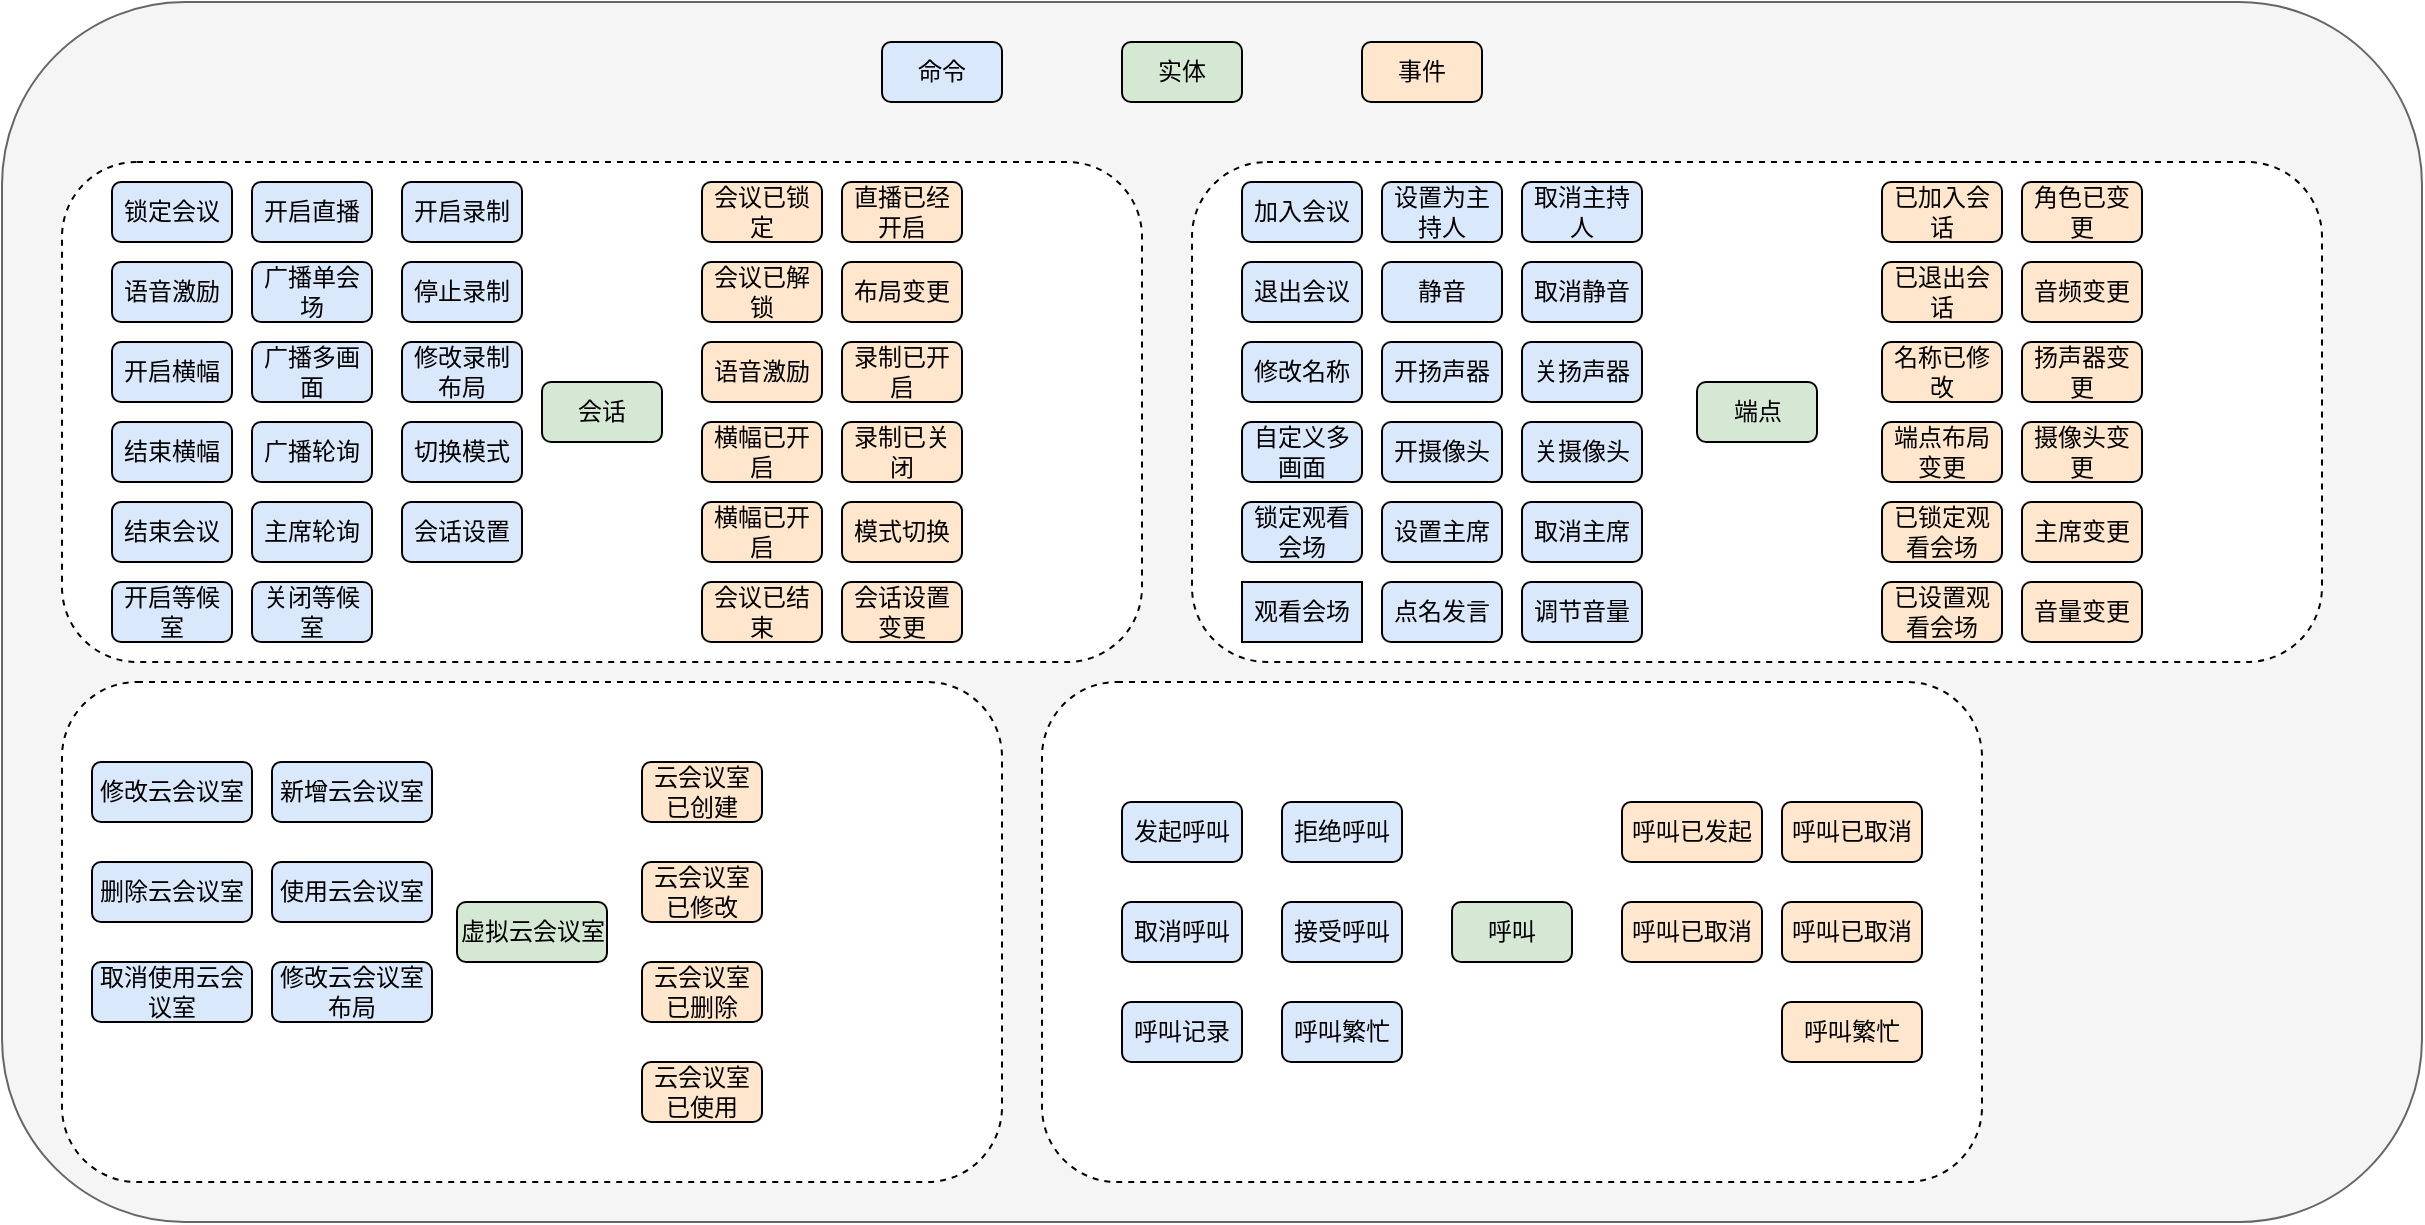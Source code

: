 <mxfile version="22.1.5" type="github">
  <diagram name="第 1 页" id="F8G9IjPi7zZ8u7NGzZ_l">
    <mxGraphModel dx="1434" dy="798" grid="1" gridSize="10" guides="1" tooltips="1" connect="1" arrows="1" fold="1" page="1" pageScale="1" pageWidth="827" pageHeight="1169" math="0" shadow="0">
      <root>
        <mxCell id="0" />
        <mxCell id="1" parent="0" />
        <mxCell id="F3BD_HIC9iNXqmE_US1k-1" value="" style="rounded=1;whiteSpace=wrap;html=1;fillColor=#f5f5f5;fontColor=#333333;strokeColor=#666666;glass=0;shadow=0;" parent="1" vertex="1">
          <mxGeometry x="50" y="50" width="1210" height="610" as="geometry" />
        </mxCell>
        <mxCell id="F3BD_HIC9iNXqmE_US1k-2" value="" style="rounded=1;whiteSpace=wrap;html=1;dashed=1;glass=0;shadow=0;strokeColor=default;fontFamily=Comic Sans MS;labelBackgroundColor=none;labelBorderColor=none;" parent="1" vertex="1">
          <mxGeometry x="80" y="130" width="540" height="250" as="geometry" />
        </mxCell>
        <mxCell id="F3BD_HIC9iNXqmE_US1k-4" value="会话" style="rounded=1;whiteSpace=wrap;html=1;fontFamily=Comic Sans MS;fillColor=#d5e8d4;strokeColor=default;glass=0;shadow=0;labelBackgroundColor=none;labelBorderColor=none;" parent="1" vertex="1">
          <mxGeometry x="320" y="240" width="60" height="30" as="geometry" />
        </mxCell>
        <mxCell id="F3BD_HIC9iNXqmE_US1k-8" value="" style="rounded=1;whiteSpace=wrap;html=1;dashed=1;glass=0;shadow=0;strokeColor=default;fontFamily=Comic Sans MS;labelBackgroundColor=none;labelBorderColor=none;" parent="1" vertex="1">
          <mxGeometry x="645" y="130" width="565" height="250" as="geometry" />
        </mxCell>
        <mxCell id="F3BD_HIC9iNXqmE_US1k-9" value="端点" style="rounded=1;whiteSpace=wrap;html=1;fontFamily=Comic Sans MS;fillColor=#d5e8d4;strokeColor=default;glass=0;shadow=0;labelBackgroundColor=none;labelBorderColor=none;" parent="1" vertex="1">
          <mxGeometry x="897.5" y="240" width="60" height="30" as="geometry" />
        </mxCell>
        <mxCell id="F3BD_HIC9iNXqmE_US1k-10" value="" style="rounded=1;whiteSpace=wrap;html=1;dashed=1;glass=0;shadow=0;strokeColor=default;fontFamily=Comic Sans MS;labelBackgroundColor=none;labelBorderColor=none;" parent="1" vertex="1">
          <mxGeometry x="80" y="390" width="470" height="250" as="geometry" />
        </mxCell>
        <mxCell id="F3BD_HIC9iNXqmE_US1k-11" value="" style="rounded=1;whiteSpace=wrap;html=1;dashed=1;glass=0;shadow=0;strokeColor=default;fontFamily=Comic Sans MS;labelBackgroundColor=none;labelBorderColor=none;" parent="1" vertex="1">
          <mxGeometry x="570" y="390" width="470" height="250" as="geometry" />
        </mxCell>
        <mxCell id="F3BD_HIC9iNXqmE_US1k-12" value="虚拟云会议室" style="rounded=1;whiteSpace=wrap;html=1;fontFamily=Comic Sans MS;fillColor=#d5e8d4;strokeColor=default;glass=0;shadow=0;labelBackgroundColor=none;labelBorderColor=none;" parent="1" vertex="1">
          <mxGeometry x="277.5" y="500" width="75" height="30" as="geometry" />
        </mxCell>
        <mxCell id="F3BD_HIC9iNXqmE_US1k-13" value="呼叫" style="rounded=1;whiteSpace=wrap;html=1;fontFamily=Comic Sans MS;fillColor=#d5e8d4;strokeColor=default;glass=0;shadow=0;labelBackgroundColor=none;labelBorderColor=none;" parent="1" vertex="1">
          <mxGeometry x="775" y="500" width="60" height="30" as="geometry" />
        </mxCell>
        <mxCell id="F3BD_HIC9iNXqmE_US1k-14" value="锁定会议" style="rounded=1;whiteSpace=wrap;html=1;fontFamily=Comic Sans MS;fillColor=#dae8fc;strokeColor=default;glass=0;shadow=0;labelBackgroundColor=none;labelBorderColor=none;" parent="1" vertex="1">
          <mxGeometry x="105" y="140" width="60" height="30" as="geometry" />
        </mxCell>
        <mxCell id="F3BD_HIC9iNXqmE_US1k-15" value="发起呼叫" style="rounded=1;whiteSpace=wrap;html=1;fontFamily=Comic Sans MS;fillColor=#dae8fc;strokeColor=default;glass=0;shadow=0;labelBackgroundColor=none;labelBorderColor=none;" parent="1" vertex="1">
          <mxGeometry x="610" y="450" width="60" height="30" as="geometry" />
        </mxCell>
        <mxCell id="F3BD_HIC9iNXqmE_US1k-18" value="取消呼叫" style="rounded=1;whiteSpace=wrap;html=1;fontFamily=Comic Sans MS;fillColor=#dae8fc;strokeColor=default;glass=0;shadow=0;labelBackgroundColor=none;labelBorderColor=none;" parent="1" vertex="1">
          <mxGeometry x="610" y="500" width="60" height="30" as="geometry" />
        </mxCell>
        <mxCell id="F3BD_HIC9iNXqmE_US1k-19" value="呼叫记录" style="rounded=1;whiteSpace=wrap;html=1;fontFamily=Comic Sans MS;fillColor=#dae8fc;strokeColor=default;glass=0;shadow=0;labelBackgroundColor=none;labelBorderColor=none;" parent="1" vertex="1">
          <mxGeometry x="610" y="550" width="60" height="30" as="geometry" />
        </mxCell>
        <mxCell id="F3BD_HIC9iNXqmE_US1k-21" value="拒绝呼叫" style="rounded=1;whiteSpace=wrap;html=1;fontFamily=Comic Sans MS;fillColor=#dae8fc;strokeColor=default;glass=0;shadow=0;labelBackgroundColor=none;labelBorderColor=none;" parent="1" vertex="1">
          <mxGeometry x="690" y="450" width="60" height="30" as="geometry" />
        </mxCell>
        <mxCell id="F3BD_HIC9iNXqmE_US1k-22" value="接受呼叫" style="rounded=1;whiteSpace=wrap;html=1;fontFamily=Comic Sans MS;fillColor=#dae8fc;strokeColor=default;glass=0;shadow=0;labelBackgroundColor=none;labelBorderColor=none;" parent="1" vertex="1">
          <mxGeometry x="690" y="500" width="60" height="30" as="geometry" />
        </mxCell>
        <mxCell id="F3BD_HIC9iNXqmE_US1k-23" value="呼叫繁忙" style="rounded=1;whiteSpace=wrap;html=1;fontFamily=Comic Sans MS;fillColor=#dae8fc;strokeColor=default;glass=0;shadow=0;labelBackgroundColor=none;labelBorderColor=none;" parent="1" vertex="1">
          <mxGeometry x="690" y="550" width="60" height="30" as="geometry" />
        </mxCell>
        <mxCell id="F3BD_HIC9iNXqmE_US1k-24" value="呼叫已发起" style="rounded=1;whiteSpace=wrap;html=1;fontFamily=Comic Sans MS;fillColor=#ffe6cc;strokeColor=default;glass=0;shadow=0;labelBackgroundColor=none;labelBorderColor=none;" parent="1" vertex="1">
          <mxGeometry x="860" y="450" width="70" height="30" as="geometry" />
        </mxCell>
        <mxCell id="F3BD_HIC9iNXqmE_US1k-25" value="呼叫已取消" style="rounded=1;whiteSpace=wrap;html=1;fontFamily=Comic Sans MS;fillColor=#ffe6cc;strokeColor=default;glass=0;shadow=0;labelBackgroundColor=none;labelBorderColor=none;" parent="1" vertex="1">
          <mxGeometry x="860" y="500" width="70" height="30" as="geometry" />
        </mxCell>
        <mxCell id="F3BD_HIC9iNXqmE_US1k-26" value="呼叫繁忙" style="rounded=1;whiteSpace=wrap;html=1;fontFamily=Comic Sans MS;fillColor=#ffe6cc;strokeColor=default;glass=0;shadow=0;labelBackgroundColor=none;labelBorderColor=none;" parent="1" vertex="1">
          <mxGeometry x="940" y="550" width="70" height="30" as="geometry" />
        </mxCell>
        <mxCell id="F3BD_HIC9iNXqmE_US1k-27" value="呼叫已取消" style="rounded=1;whiteSpace=wrap;html=1;fontFamily=Comic Sans MS;fillColor=#ffe6cc;strokeColor=default;glass=0;shadow=0;labelBackgroundColor=none;labelBorderColor=none;" parent="1" vertex="1">
          <mxGeometry x="940" y="450" width="70" height="30" as="geometry" />
        </mxCell>
        <mxCell id="F3BD_HIC9iNXqmE_US1k-28" value="呼叫已取消" style="rounded=1;whiteSpace=wrap;html=1;fontFamily=Comic Sans MS;fillColor=#ffe6cc;strokeColor=default;glass=0;shadow=0;labelBackgroundColor=none;labelBorderColor=none;" parent="1" vertex="1">
          <mxGeometry x="940" y="500" width="70" height="30" as="geometry" />
        </mxCell>
        <mxCell id="F3BD_HIC9iNXqmE_US1k-29" value="命令" style="rounded=1;whiteSpace=wrap;html=1;fontFamily=Comic Sans MS;fillColor=#dae8fc;strokeColor=default;glass=0;shadow=0;labelBackgroundColor=none;labelBorderColor=none;" parent="1" vertex="1">
          <mxGeometry x="490" y="70" width="60" height="30" as="geometry" />
        </mxCell>
        <mxCell id="F3BD_HIC9iNXqmE_US1k-30" value="实体" style="rounded=1;whiteSpace=wrap;html=1;fontFamily=Comic Sans MS;fillColor=#d5e8d4;strokeColor=default;glass=0;shadow=0;labelBackgroundColor=none;labelBorderColor=none;" parent="1" vertex="1">
          <mxGeometry x="610" y="70" width="60" height="30" as="geometry" />
        </mxCell>
        <mxCell id="F3BD_HIC9iNXqmE_US1k-31" value="事件" style="rounded=1;whiteSpace=wrap;html=1;fontFamily=Comic Sans MS;fillColor=#ffe6cc;strokeColor=default;glass=0;shadow=0;labelBackgroundColor=none;labelBorderColor=none;" parent="1" vertex="1">
          <mxGeometry x="730" y="70" width="60" height="30" as="geometry" />
        </mxCell>
        <mxCell id="F3BD_HIC9iNXqmE_US1k-33" value="静音" style="rounded=1;whiteSpace=wrap;html=1;fontFamily=Comic Sans MS;fillColor=#dae8fc;strokeColor=default;glass=0;shadow=0;labelBackgroundColor=none;labelBorderColor=none;" parent="1" vertex="1">
          <mxGeometry x="740" y="180" width="60" height="30" as="geometry" />
        </mxCell>
        <mxCell id="F3BD_HIC9iNXqmE_US1k-34" value="取消静音" style="rounded=1;whiteSpace=wrap;html=1;fontFamily=Comic Sans MS;fillColor=#dae8fc;strokeColor=default;glass=0;shadow=0;labelBackgroundColor=none;labelBorderColor=none;" parent="1" vertex="1">
          <mxGeometry x="810" y="180" width="60" height="30" as="geometry" />
        </mxCell>
        <mxCell id="F3BD_HIC9iNXqmE_US1k-35" value="开扬声器" style="rounded=1;whiteSpace=wrap;html=1;fontFamily=Comic Sans MS;fillColor=#dae8fc;strokeColor=default;glass=0;shadow=0;labelBackgroundColor=none;labelBorderColor=none;" parent="1" vertex="1">
          <mxGeometry x="740" y="220" width="60" height="30" as="geometry" />
        </mxCell>
        <mxCell id="F3BD_HIC9iNXqmE_US1k-36" value="关扬声器" style="rounded=1;whiteSpace=wrap;html=1;fontFamily=Comic Sans MS;fillColor=#dae8fc;strokeColor=default;glass=0;shadow=0;labelBackgroundColor=none;labelBorderColor=none;" parent="1" vertex="1">
          <mxGeometry x="810" y="220" width="60" height="30" as="geometry" />
        </mxCell>
        <mxCell id="F3BD_HIC9iNXqmE_US1k-37" value="开摄像头" style="rounded=1;whiteSpace=wrap;html=1;fontFamily=Comic Sans MS;fillColor=#dae8fc;strokeColor=default;glass=0;shadow=0;labelBackgroundColor=none;labelBorderColor=none;" parent="1" vertex="1">
          <mxGeometry x="740" y="260" width="60" height="30" as="geometry" />
        </mxCell>
        <mxCell id="F3BD_HIC9iNXqmE_US1k-38" value="关摄像头" style="rounded=1;whiteSpace=wrap;html=1;fontFamily=Comic Sans MS;fillColor=#dae8fc;strokeColor=default;glass=0;shadow=0;labelBackgroundColor=none;labelBorderColor=none;" parent="1" vertex="1">
          <mxGeometry x="810" y="260" width="60" height="30" as="geometry" />
        </mxCell>
        <mxCell id="F3BD_HIC9iNXqmE_US1k-39" value="语音激励" style="rounded=1;whiteSpace=wrap;html=1;fontFamily=Comic Sans MS;fillColor=#dae8fc;strokeColor=default;glass=0;shadow=0;labelBackgroundColor=none;labelBorderColor=none;" parent="1" vertex="1">
          <mxGeometry x="105" y="180" width="60" height="30" as="geometry" />
        </mxCell>
        <mxCell id="F3BD_HIC9iNXqmE_US1k-40" value="广播单会场" style="rounded=1;whiteSpace=wrap;html=1;fontFamily=Comic Sans MS;fillColor=#dae8fc;strokeColor=default;glass=0;shadow=0;labelBackgroundColor=none;labelBorderColor=none;" parent="1" vertex="1">
          <mxGeometry x="175" y="180" width="60" height="30" as="geometry" />
        </mxCell>
        <mxCell id="F3BD_HIC9iNXqmE_US1k-41" value="会话设置" style="rounded=1;whiteSpace=wrap;html=1;fontFamily=Comic Sans MS;fillColor=#dae8fc;strokeColor=default;glass=0;shadow=0;labelBackgroundColor=none;labelBorderColor=none;" parent="1" vertex="1">
          <mxGeometry x="250" y="300" width="60" height="30" as="geometry" />
        </mxCell>
        <mxCell id="F3BD_HIC9iNXqmE_US1k-42" value="开启横幅" style="rounded=1;whiteSpace=wrap;html=1;fontFamily=Comic Sans MS;fillColor=#dae8fc;strokeColor=default;glass=0;shadow=0;labelBackgroundColor=none;labelBorderColor=none;" parent="1" vertex="1">
          <mxGeometry x="105" y="220" width="60" height="30" as="geometry" />
        </mxCell>
        <mxCell id="F3BD_HIC9iNXqmE_US1k-43" value="开启录制" style="rounded=1;whiteSpace=wrap;html=1;fontFamily=Comic Sans MS;fillColor=#dae8fc;strokeColor=default;glass=0;shadow=0;labelBackgroundColor=none;labelBorderColor=none;" parent="1" vertex="1">
          <mxGeometry x="250" y="140" width="60" height="30" as="geometry" />
        </mxCell>
        <mxCell id="F3BD_HIC9iNXqmE_US1k-44" value="结束会议" style="rounded=1;whiteSpace=wrap;html=1;fontFamily=Comic Sans MS;fillColor=#dae8fc;strokeColor=default;glass=0;shadow=0;labelBackgroundColor=none;labelBorderColor=none;" parent="1" vertex="1">
          <mxGeometry x="105" y="300" width="60" height="30" as="geometry" />
        </mxCell>
        <mxCell id="F3BD_HIC9iNXqmE_US1k-45" value="设置主席" style="rounded=1;whiteSpace=wrap;html=1;fontFamily=Comic Sans MS;fillColor=#dae8fc;strokeColor=default;glass=0;shadow=0;labelBackgroundColor=none;labelBorderColor=none;" parent="1" vertex="1">
          <mxGeometry x="740" y="300" width="60" height="30" as="geometry" />
        </mxCell>
        <mxCell id="F3BD_HIC9iNXqmE_US1k-46" value="取消主席" style="rounded=1;whiteSpace=wrap;html=1;fontFamily=Comic Sans MS;fillColor=#dae8fc;strokeColor=default;glass=0;shadow=0;labelBackgroundColor=none;labelBorderColor=none;" parent="1" vertex="1">
          <mxGeometry x="810" y="300" width="60" height="30" as="geometry" />
        </mxCell>
        <mxCell id="F3BD_HIC9iNXqmE_US1k-47" value="点名发言" style="rounded=1;whiteSpace=wrap;html=1;fontFamily=Comic Sans MS;fillColor=#dae8fc;strokeColor=default;glass=0;shadow=0;labelBackgroundColor=none;labelBorderColor=none;" parent="1" vertex="1">
          <mxGeometry x="740" y="340" width="60" height="30" as="geometry" />
        </mxCell>
        <mxCell id="F3BD_HIC9iNXqmE_US1k-48" value="观看会场" style="rounded=1;whiteSpace=wrap;html=1;fontFamily=Comic Sans MS;fillColor=#dae8fc;strokeColor=default;arcSize=0;glass=0;shadow=0;labelBackgroundColor=none;labelBorderColor=none;" parent="1" vertex="1">
          <mxGeometry x="670" y="340" width="60" height="30" as="geometry" />
        </mxCell>
        <mxCell id="F3BD_HIC9iNXqmE_US1k-49" value="设置为主持人" style="rounded=1;whiteSpace=wrap;html=1;fontFamily=Comic Sans MS;fillColor=#dae8fc;strokeColor=default;glass=0;shadow=0;labelBackgroundColor=none;labelBorderColor=none;" parent="1" vertex="1">
          <mxGeometry x="740" y="140" width="60" height="30" as="geometry" />
        </mxCell>
        <mxCell id="F3BD_HIC9iNXqmE_US1k-50" value="取消主持人" style="rounded=1;whiteSpace=wrap;html=1;fontFamily=Comic Sans MS;fillColor=#dae8fc;strokeColor=default;glass=0;shadow=0;labelBackgroundColor=none;labelBorderColor=none;" parent="1" vertex="1">
          <mxGeometry x="810" y="140" width="60" height="30" as="geometry" />
        </mxCell>
        <mxCell id="F3BD_HIC9iNXqmE_US1k-52" value="加入会议" style="rounded=1;whiteSpace=wrap;html=1;fontFamily=Comic Sans MS;fillColor=#dae8fc;strokeColor=default;glass=0;shadow=0;labelBackgroundColor=none;labelBorderColor=none;" parent="1" vertex="1">
          <mxGeometry x="670" y="140" width="60" height="30" as="geometry" />
        </mxCell>
        <mxCell id="F3BD_HIC9iNXqmE_US1k-53" value="退出会议" style="rounded=1;whiteSpace=wrap;html=1;fontFamily=Comic Sans MS;fillColor=#dae8fc;strokeColor=default;glass=0;shadow=0;labelBackgroundColor=none;labelBorderColor=none;" parent="1" vertex="1">
          <mxGeometry x="670" y="180" width="60" height="30" as="geometry" />
        </mxCell>
        <mxCell id="F3BD_HIC9iNXqmE_US1k-54" value="修改名称" style="rounded=1;whiteSpace=wrap;html=1;fontFamily=Comic Sans MS;fillColor=#dae8fc;strokeColor=default;glass=0;shadow=0;labelBackgroundColor=none;labelBorderColor=none;" parent="1" vertex="1">
          <mxGeometry x="670" y="220" width="60" height="30" as="geometry" />
        </mxCell>
        <mxCell id="F3BD_HIC9iNXqmE_US1k-55" value="自定义多画面" style="rounded=1;whiteSpace=wrap;html=1;fontFamily=Comic Sans MS;fillColor=#dae8fc;strokeColor=default;glass=0;shadow=0;labelBackgroundColor=none;labelBorderColor=none;" parent="1" vertex="1">
          <mxGeometry x="670" y="260" width="60" height="30" as="geometry" />
        </mxCell>
        <mxCell id="F3BD_HIC9iNXqmE_US1k-57" value="广播多画面" style="rounded=1;whiteSpace=wrap;html=1;fontFamily=Comic Sans MS;fillColor=#dae8fc;strokeColor=default;glass=0;shadow=0;labelBackgroundColor=none;labelBorderColor=none;" parent="1" vertex="1">
          <mxGeometry x="175" y="220" width="60" height="30" as="geometry" />
        </mxCell>
        <mxCell id="F3BD_HIC9iNXqmE_US1k-58" value="广播轮询" style="rounded=1;whiteSpace=wrap;html=1;fontFamily=Comic Sans MS;fillColor=#dae8fc;strokeColor=default;glass=0;shadow=0;labelBackgroundColor=none;labelBorderColor=none;" parent="1" vertex="1">
          <mxGeometry x="175" y="260" width="60" height="30" as="geometry" />
        </mxCell>
        <mxCell id="F3BD_HIC9iNXqmE_US1k-59" value="主席轮询" style="rounded=1;whiteSpace=wrap;html=1;fontFamily=Comic Sans MS;fillColor=#dae8fc;strokeColor=default;glass=0;shadow=0;labelBackgroundColor=none;labelBorderColor=none;" parent="1" vertex="1">
          <mxGeometry x="175" y="300" width="60" height="30" as="geometry" />
        </mxCell>
        <mxCell id="F3BD_HIC9iNXqmE_US1k-60" value="新增云会议室" style="rounded=1;whiteSpace=wrap;html=1;fontFamily=Comic Sans MS;fillColor=#dae8fc;strokeColor=default;glass=0;shadow=0;labelBackgroundColor=none;labelBorderColor=none;" parent="1" vertex="1">
          <mxGeometry x="185" y="430" width="80" height="30" as="geometry" />
        </mxCell>
        <mxCell id="F3BD_HIC9iNXqmE_US1k-65" value="修改云会议室" style="rounded=1;whiteSpace=wrap;html=1;fontFamily=Comic Sans MS;fillColor=#dae8fc;strokeColor=default;glass=0;shadow=0;labelBackgroundColor=none;labelBorderColor=none;" parent="1" vertex="1">
          <mxGeometry x="95" y="430" width="80" height="30" as="geometry" />
        </mxCell>
        <mxCell id="F3BD_HIC9iNXqmE_US1k-66" value="删除云会议室" style="rounded=1;whiteSpace=wrap;html=1;fontFamily=Comic Sans MS;fillColor=#dae8fc;strokeColor=default;glass=0;shadow=0;labelBackgroundColor=none;labelBorderColor=none;" parent="1" vertex="1">
          <mxGeometry x="95" y="480" width="80" height="30" as="geometry" />
        </mxCell>
        <mxCell id="F3BD_HIC9iNXqmE_US1k-67" value="开启直播" style="rounded=1;whiteSpace=wrap;html=1;fontFamily=Comic Sans MS;fillColor=#dae8fc;strokeColor=default;glass=0;shadow=0;labelBackgroundColor=none;labelBorderColor=none;" parent="1" vertex="1">
          <mxGeometry x="175" y="140" width="60" height="30" as="geometry" />
        </mxCell>
        <mxCell id="F3BD_HIC9iNXqmE_US1k-68" value="停止录制" style="rounded=1;whiteSpace=wrap;html=1;fontFamily=Comic Sans MS;fillColor=#dae8fc;strokeColor=default;glass=0;shadow=0;labelBackgroundColor=none;labelBorderColor=none;" parent="1" vertex="1">
          <mxGeometry x="250" y="180" width="60" height="30" as="geometry" />
        </mxCell>
        <mxCell id="F3BD_HIC9iNXqmE_US1k-69" value="修改录制布局" style="rounded=1;whiteSpace=wrap;html=1;fontFamily=Comic Sans MS;fillColor=#dae8fc;strokeColor=default;glass=0;shadow=0;labelBackgroundColor=none;labelBorderColor=none;" parent="1" vertex="1">
          <mxGeometry x="250" y="220" width="60" height="30" as="geometry" />
        </mxCell>
        <mxCell id="F3BD_HIC9iNXqmE_US1k-70" value="切换模式" style="rounded=1;whiteSpace=wrap;html=1;fontFamily=Comic Sans MS;fillColor=#dae8fc;strokeColor=default;glass=0;shadow=0;labelBackgroundColor=none;labelBorderColor=none;" parent="1" vertex="1">
          <mxGeometry x="250" y="260" width="60" height="30" as="geometry" />
        </mxCell>
        <mxCell id="F3BD_HIC9iNXqmE_US1k-71" value="结束横幅" style="rounded=1;whiteSpace=wrap;html=1;fontFamily=Comic Sans MS;fillColor=#dae8fc;strokeColor=default;glass=0;shadow=0;labelBackgroundColor=none;labelBorderColor=none;" parent="1" vertex="1">
          <mxGeometry x="105" y="260" width="60" height="30" as="geometry" />
        </mxCell>
        <mxCell id="F3BD_HIC9iNXqmE_US1k-72" value="开启等候室" style="rounded=1;whiteSpace=wrap;html=1;fontFamily=Comic Sans MS;fillColor=#dae8fc;strokeColor=default;glass=0;shadow=0;labelBackgroundColor=none;labelBorderColor=none;" parent="1" vertex="1">
          <mxGeometry x="105" y="340" width="60" height="30" as="geometry" />
        </mxCell>
        <mxCell id="F3BD_HIC9iNXqmE_US1k-73" value="关闭等候室" style="rounded=1;whiteSpace=wrap;html=1;fontFamily=Comic Sans MS;fillColor=#dae8fc;strokeColor=default;glass=0;shadow=0;labelBackgroundColor=none;labelBorderColor=none;" parent="1" vertex="1">
          <mxGeometry x="175" y="340" width="60" height="30" as="geometry" />
        </mxCell>
        <mxCell id="F3BD_HIC9iNXqmE_US1k-75" value="会议已锁定" style="rounded=1;whiteSpace=wrap;html=1;fontFamily=Comic Sans MS;fillColor=#ffe6cc;strokeColor=default;glass=0;shadow=0;labelBackgroundColor=none;labelBorderColor=none;" parent="1" vertex="1">
          <mxGeometry x="400" y="140" width="60" height="30" as="geometry" />
        </mxCell>
        <mxCell id="F3BD_HIC9iNXqmE_US1k-78" value="会议已解锁" style="rounded=1;whiteSpace=wrap;html=1;fontFamily=Comic Sans MS;fillColor=#ffe6cc;strokeColor=default;glass=0;shadow=0;labelBackgroundColor=none;labelBorderColor=none;" parent="1" vertex="1">
          <mxGeometry x="400" y="180" width="60" height="30" as="geometry" />
        </mxCell>
        <mxCell id="F3BD_HIC9iNXqmE_US1k-79" value="语音激励" style="rounded=1;whiteSpace=wrap;html=1;fontFamily=Comic Sans MS;fillColor=#ffe6cc;strokeColor=default;glass=0;shadow=0;labelBackgroundColor=none;labelBorderColor=none;" parent="1" vertex="1">
          <mxGeometry x="400" y="220" width="60" height="30" as="geometry" />
        </mxCell>
        <mxCell id="kYNCaWA5WUajGW6H5swQ-1" value="横幅已开启" style="rounded=1;whiteSpace=wrap;html=1;fontFamily=Comic Sans MS;fillColor=#ffe6cc;strokeColor=default;glass=0;shadow=0;labelBackgroundColor=none;labelBorderColor=none;" vertex="1" parent="1">
          <mxGeometry x="400" y="260" width="60" height="30" as="geometry" />
        </mxCell>
        <mxCell id="kYNCaWA5WUajGW6H5swQ-2" value="横幅已开启" style="rounded=1;whiteSpace=wrap;html=1;fontFamily=Comic Sans MS;fillColor=#ffe6cc;strokeColor=default;glass=0;shadow=0;labelBackgroundColor=none;labelBorderColor=none;" vertex="1" parent="1">
          <mxGeometry x="400" y="300" width="60" height="30" as="geometry" />
        </mxCell>
        <mxCell id="kYNCaWA5WUajGW6H5swQ-3" value="锁定观看会场" style="rounded=1;whiteSpace=wrap;html=1;fontFamily=Comic Sans MS;fillColor=#dae8fc;strokeColor=default;glass=0;shadow=0;labelBackgroundColor=none;labelBorderColor=none;" vertex="1" parent="1">
          <mxGeometry x="670" y="300" width="60" height="30" as="geometry" />
        </mxCell>
        <mxCell id="kYNCaWA5WUajGW6H5swQ-4" value="会议已结束" style="rounded=1;whiteSpace=wrap;html=1;fontFamily=Comic Sans MS;fillColor=#ffe6cc;strokeColor=default;glass=0;shadow=0;labelBackgroundColor=none;labelBorderColor=none;" vertex="1" parent="1">
          <mxGeometry x="400" y="340" width="60" height="30" as="geometry" />
        </mxCell>
        <mxCell id="kYNCaWA5WUajGW6H5swQ-5" value="直播已经开启" style="rounded=1;whiteSpace=wrap;html=1;fontFamily=Comic Sans MS;fillColor=#ffe6cc;strokeColor=default;glass=0;shadow=0;labelBackgroundColor=none;labelBorderColor=none;" vertex="1" parent="1">
          <mxGeometry x="470" y="140" width="60" height="30" as="geometry" />
        </mxCell>
        <mxCell id="kYNCaWA5WUajGW6H5swQ-6" value="布局变更" style="rounded=1;whiteSpace=wrap;html=1;fontFamily=Comic Sans MS;fillColor=#ffe6cc;strokeColor=default;glass=0;shadow=0;labelBackgroundColor=none;labelBorderColor=none;" vertex="1" parent="1">
          <mxGeometry x="470" y="180" width="60" height="30" as="geometry" />
        </mxCell>
        <mxCell id="kYNCaWA5WUajGW6H5swQ-7" value="录制已开启" style="rounded=1;whiteSpace=wrap;html=1;fontFamily=Comic Sans MS;fillColor=#ffe6cc;strokeColor=default;glass=0;shadow=0;labelBackgroundColor=none;labelBorderColor=none;" vertex="1" parent="1">
          <mxGeometry x="470" y="220" width="60" height="30" as="geometry" />
        </mxCell>
        <mxCell id="kYNCaWA5WUajGW6H5swQ-8" value="录制已关闭" style="rounded=1;whiteSpace=wrap;html=1;fontFamily=Comic Sans MS;fillColor=#ffe6cc;strokeColor=default;glass=0;shadow=0;labelBackgroundColor=none;labelBorderColor=none;" vertex="1" parent="1">
          <mxGeometry x="470" y="260" width="60" height="30" as="geometry" />
        </mxCell>
        <mxCell id="kYNCaWA5WUajGW6H5swQ-9" value="模式切换" style="rounded=1;whiteSpace=wrap;html=1;fontFamily=Comic Sans MS;fillColor=#ffe6cc;strokeColor=default;glass=0;shadow=0;labelBackgroundColor=none;labelBorderColor=none;" vertex="1" parent="1">
          <mxGeometry x="470" y="300" width="60" height="30" as="geometry" />
        </mxCell>
        <mxCell id="kYNCaWA5WUajGW6H5swQ-10" value="会话设置变更" style="rounded=1;whiteSpace=wrap;html=1;fontFamily=Comic Sans MS;fillColor=#ffe6cc;strokeColor=default;glass=0;shadow=0;labelBackgroundColor=none;labelBorderColor=none;" vertex="1" parent="1">
          <mxGeometry x="470" y="340" width="60" height="30" as="geometry" />
        </mxCell>
        <mxCell id="kYNCaWA5WUajGW6H5swQ-11" value="已加入会话" style="rounded=1;whiteSpace=wrap;html=1;fontFamily=Comic Sans MS;fillColor=#ffe6cc;strokeColor=default;glass=0;shadow=0;labelBackgroundColor=none;labelBorderColor=none;" vertex="1" parent="1">
          <mxGeometry x="990" y="140" width="60" height="30" as="geometry" />
        </mxCell>
        <mxCell id="kYNCaWA5WUajGW6H5swQ-13" value="已退出会话" style="rounded=1;whiteSpace=wrap;html=1;fontFamily=Comic Sans MS;fillColor=#ffe6cc;strokeColor=default;glass=0;shadow=0;labelBackgroundColor=none;labelBorderColor=none;" vertex="1" parent="1">
          <mxGeometry x="990" y="180" width="60" height="30" as="geometry" />
        </mxCell>
        <mxCell id="kYNCaWA5WUajGW6H5swQ-14" value="名称已修改" style="rounded=1;whiteSpace=wrap;html=1;fontFamily=Comic Sans MS;fillColor=#ffe6cc;strokeColor=default;glass=0;shadow=0;labelBackgroundColor=none;labelBorderColor=none;" vertex="1" parent="1">
          <mxGeometry x="990" y="220" width="60" height="30" as="geometry" />
        </mxCell>
        <mxCell id="kYNCaWA5WUajGW6H5swQ-15" value="端点布局变更" style="rounded=1;whiteSpace=wrap;html=1;fontFamily=Comic Sans MS;fillColor=#ffe6cc;strokeColor=default;glass=0;shadow=0;labelBackgroundColor=none;labelBorderColor=none;" vertex="1" parent="1">
          <mxGeometry x="990" y="260" width="60" height="30" as="geometry" />
        </mxCell>
        <mxCell id="kYNCaWA5WUajGW6H5swQ-16" value="已锁定观看会场" style="rounded=1;whiteSpace=wrap;html=1;fontFamily=Comic Sans MS;fillColor=#ffe6cc;strokeColor=default;glass=0;shadow=0;labelBackgroundColor=none;labelBorderColor=none;" vertex="1" parent="1">
          <mxGeometry x="990" y="300" width="60" height="30" as="geometry" />
        </mxCell>
        <mxCell id="kYNCaWA5WUajGW6H5swQ-17" value="已设置观看会场" style="rounded=1;whiteSpace=wrap;html=1;fontFamily=Comic Sans MS;fillColor=#ffe6cc;strokeColor=default;glass=0;shadow=0;labelBackgroundColor=none;labelBorderColor=none;" vertex="1" parent="1">
          <mxGeometry x="990" y="340" width="60" height="30" as="geometry" />
        </mxCell>
        <mxCell id="kYNCaWA5WUajGW6H5swQ-18" value="角色已变更" style="rounded=1;whiteSpace=wrap;html=1;fontFamily=Comic Sans MS;fillColor=#ffe6cc;strokeColor=default;glass=0;shadow=0;labelBackgroundColor=none;labelBorderColor=none;" vertex="1" parent="1">
          <mxGeometry x="1060" y="140" width="60" height="30" as="geometry" />
        </mxCell>
        <mxCell id="kYNCaWA5WUajGW6H5swQ-19" value="音频变更" style="rounded=1;whiteSpace=wrap;html=1;fontFamily=Comic Sans MS;fillColor=#ffe6cc;strokeColor=default;glass=0;shadow=0;labelBackgroundColor=none;labelBorderColor=none;" vertex="1" parent="1">
          <mxGeometry x="1060" y="180" width="60" height="30" as="geometry" />
        </mxCell>
        <mxCell id="kYNCaWA5WUajGW6H5swQ-20" value="扬声器变更" style="rounded=1;whiteSpace=wrap;html=1;fontFamily=Comic Sans MS;fillColor=#ffe6cc;strokeColor=default;glass=0;shadow=0;labelBackgroundColor=none;labelBorderColor=none;" vertex="1" parent="1">
          <mxGeometry x="1060" y="220" width="60" height="30" as="geometry" />
        </mxCell>
        <mxCell id="kYNCaWA5WUajGW6H5swQ-21" value="摄像头变更" style="rounded=1;whiteSpace=wrap;html=1;fontFamily=Comic Sans MS;fillColor=#ffe6cc;strokeColor=default;glass=0;shadow=0;labelBackgroundColor=none;labelBorderColor=none;" vertex="1" parent="1">
          <mxGeometry x="1060" y="260" width="60" height="30" as="geometry" />
        </mxCell>
        <mxCell id="kYNCaWA5WUajGW6H5swQ-22" value="主席变更" style="rounded=1;whiteSpace=wrap;html=1;fontFamily=Comic Sans MS;fillColor=#ffe6cc;strokeColor=default;glass=0;shadow=0;labelBackgroundColor=none;labelBorderColor=none;" vertex="1" parent="1">
          <mxGeometry x="1060" y="300" width="60" height="30" as="geometry" />
        </mxCell>
        <mxCell id="kYNCaWA5WUajGW6H5swQ-23" value="使用云会议室" style="rounded=1;whiteSpace=wrap;html=1;fontFamily=Comic Sans MS;fillColor=#dae8fc;strokeColor=default;glass=0;shadow=0;labelBackgroundColor=none;labelBorderColor=none;" vertex="1" parent="1">
          <mxGeometry x="185" y="480" width="80" height="30" as="geometry" />
        </mxCell>
        <mxCell id="kYNCaWA5WUajGW6H5swQ-24" value="取消使用云会议室" style="rounded=1;whiteSpace=wrap;html=1;fontFamily=Comic Sans MS;fillColor=#dae8fc;strokeColor=default;glass=0;shadow=0;labelBackgroundColor=none;labelBorderColor=none;" vertex="1" parent="1">
          <mxGeometry x="95" y="530" width="80" height="30" as="geometry" />
        </mxCell>
        <mxCell id="kYNCaWA5WUajGW6H5swQ-25" value="云会议室已创建" style="rounded=1;whiteSpace=wrap;html=1;fontFamily=Comic Sans MS;fillColor=#ffe6cc;strokeColor=default;glass=0;shadow=0;labelBackgroundColor=none;labelBorderColor=none;" vertex="1" parent="1">
          <mxGeometry x="370" y="430" width="60" height="30" as="geometry" />
        </mxCell>
        <mxCell id="kYNCaWA5WUajGW6H5swQ-26" value="修改云会议室布局" style="rounded=1;whiteSpace=wrap;html=1;fontFamily=Comic Sans MS;fillColor=#dae8fc;strokeColor=default;glass=0;shadow=0;labelBackgroundColor=none;labelBorderColor=none;" vertex="1" parent="1">
          <mxGeometry x="185" y="530" width="80" height="30" as="geometry" />
        </mxCell>
        <mxCell id="kYNCaWA5WUajGW6H5swQ-28" value="云会议室已修改" style="rounded=1;whiteSpace=wrap;html=1;fontFamily=Comic Sans MS;fillColor=#ffe6cc;strokeColor=default;glass=0;shadow=0;labelBackgroundColor=none;labelBorderColor=none;" vertex="1" parent="1">
          <mxGeometry x="370" y="480" width="60" height="30" as="geometry" />
        </mxCell>
        <mxCell id="kYNCaWA5WUajGW6H5swQ-29" value="云会议室已删除" style="rounded=1;whiteSpace=wrap;html=1;fontFamily=Comic Sans MS;fillColor=#ffe6cc;strokeColor=default;glass=0;shadow=0;labelBackgroundColor=none;labelBorderColor=none;" vertex="1" parent="1">
          <mxGeometry x="370" y="530" width="60" height="30" as="geometry" />
        </mxCell>
        <mxCell id="kYNCaWA5WUajGW6H5swQ-30" value="云会议室已使用" style="rounded=1;whiteSpace=wrap;html=1;fontFamily=Comic Sans MS;fillColor=#ffe6cc;strokeColor=default;glass=0;shadow=0;labelBackgroundColor=none;labelBorderColor=none;" vertex="1" parent="1">
          <mxGeometry x="370" y="580" width="60" height="30" as="geometry" />
        </mxCell>
        <mxCell id="kYNCaWA5WUajGW6H5swQ-32" value="调节音量" style="rounded=1;whiteSpace=wrap;html=1;fontFamily=Comic Sans MS;fillColor=#dae8fc;strokeColor=default;glass=0;shadow=0;labelBackgroundColor=none;labelBorderColor=none;" vertex="1" parent="1">
          <mxGeometry x="810" y="340" width="60" height="30" as="geometry" />
        </mxCell>
        <mxCell id="kYNCaWA5WUajGW6H5swQ-33" value="音量变更" style="rounded=1;whiteSpace=wrap;html=1;fontFamily=Comic Sans MS;fillColor=#ffe6cc;strokeColor=default;glass=0;shadow=0;labelBackgroundColor=none;labelBorderColor=none;" vertex="1" parent="1">
          <mxGeometry x="1060" y="340" width="60" height="30" as="geometry" />
        </mxCell>
      </root>
    </mxGraphModel>
  </diagram>
</mxfile>
